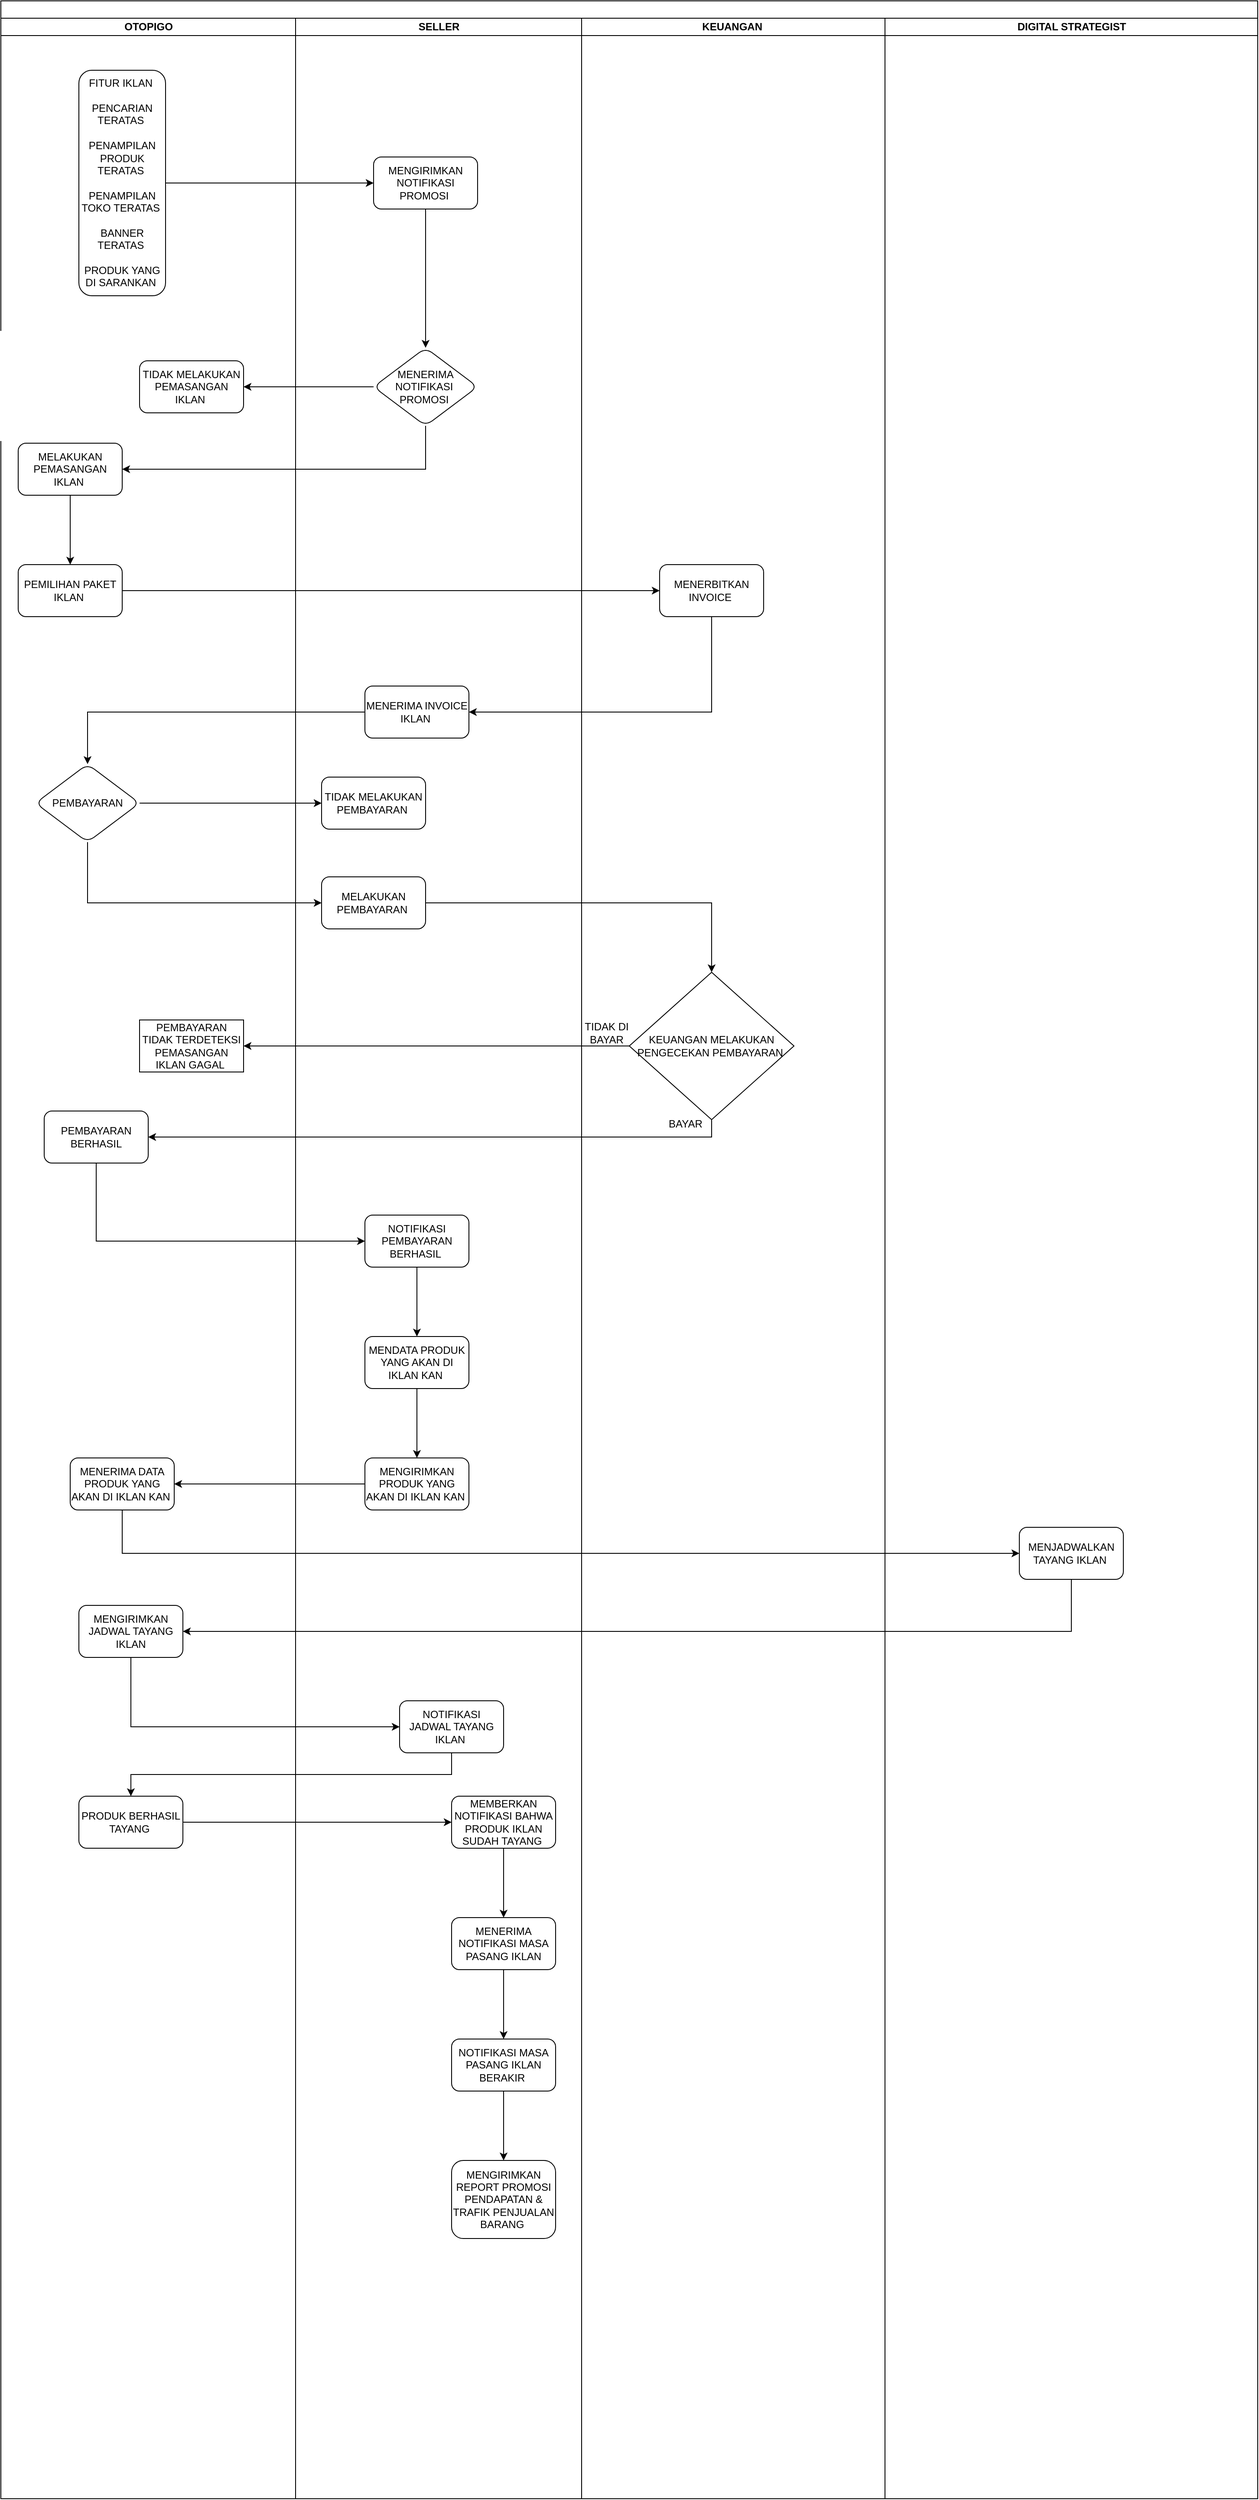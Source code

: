 <mxfile version="15.4.0" type="device"><diagram name="FLOWCHART PENCARIAN IKLAN PRODUK" id="74e2e168-ea6b-b213-b513-2b3c1d86103e"><mxGraphModel dx="1024" dy="592" grid="1" gridSize="10" guides="1" tooltips="1" connect="1" arrows="1" fold="1" page="1" pageScale="1" pageWidth="1100" pageHeight="850" background="none" math="0" shadow="0"><root><mxCell id="0"/><mxCell id="1" parent="0"/><mxCell id="77e6c97f196da883-1" value="" style="swimlane;html=1;childLayout=stackLayout;startSize=20;rounded=0;shadow=0;labelBackgroundColor=none;strokeWidth=1;fontFamily=Verdana;fontSize=8;align=center;" parent="1" vertex="1"><mxGeometry x="70" y="40" width="1450" height="2880" as="geometry"/></mxCell><mxCell id="77e6c97f196da883-2" value="OTOPIGO" style="swimlane;html=1;startSize=20;" parent="77e6c97f196da883-1" vertex="1"><mxGeometry y="20" width="340" height="2860" as="geometry"/></mxCell><mxCell id="U93cFVWN-pb-7mYq3FaF-2" value="FITUR IKLAN&amp;nbsp;&lt;br&gt;&lt;br&gt;PENCARIAN TERATAS&amp;nbsp;&lt;br&gt;&lt;br&gt;PENAMPILAN PRODUK TERATAS&amp;nbsp;&lt;br&gt;&lt;br&gt;PENAMPILAN TOKO TERATAS&amp;nbsp;&lt;br&gt;&lt;br&gt;BANNER TERATAS&amp;nbsp;&lt;br&gt;&lt;br&gt;PRODUK YANG DI SARANKAN&amp;nbsp;" style="rounded=1;whiteSpace=wrap;html=1;" parent="77e6c97f196da883-2" vertex="1"><mxGeometry x="90" y="60" width="100" height="260" as="geometry"/></mxCell><mxCell id="U93cFVWN-pb-7mYq3FaF-8" value="TIDAK MELAKUKAN PEMASANGAN IKLAN&amp;nbsp;" style="whiteSpace=wrap;html=1;rounded=1;" parent="77e6c97f196da883-2" vertex="1"><mxGeometry x="160" y="395" width="120" height="60" as="geometry"/></mxCell><mxCell id="U93cFVWN-pb-7mYq3FaF-10" value="MELAKUKAN PEMASANGAN IKLAN&amp;nbsp;" style="rounded=1;whiteSpace=wrap;html=1;" parent="77e6c97f196da883-2" vertex="1"><mxGeometry x="20" y="490" width="120" height="60" as="geometry"/></mxCell><mxCell id="U93cFVWN-pb-7mYq3FaF-21" value="PEMBAYARAN" style="rhombus;whiteSpace=wrap;html=1;rounded=1;" parent="77e6c97f196da883-2" vertex="1"><mxGeometry x="40" y="860" width="120" height="90" as="geometry"/></mxCell><mxCell id="U93cFVWN-pb-7mYq3FaF-32" value="PEMBAYARAN TIDAK TERDETEKSI PEMASANGAN IKLAN GAGAL&amp;nbsp;" style="whiteSpace=wrap;html=1;" parent="77e6c97f196da883-2" vertex="1"><mxGeometry x="160" y="1155" width="120" height="60" as="geometry"/></mxCell><mxCell id="U93cFVWN-pb-7mYq3FaF-36" value="PEMBAYARAN BERHASIL" style="rounded=1;whiteSpace=wrap;html=1;" parent="77e6c97f196da883-2" vertex="1"><mxGeometry x="50" y="1260" width="120" height="60" as="geometry"/></mxCell><mxCell id="U93cFVWN-pb-7mYq3FaF-48" value="MENERIMA DATA PRODUK YANG AKAN DI IKLAN KAN&amp;nbsp;" style="whiteSpace=wrap;html=1;rounded=1;" parent="77e6c97f196da883-2" vertex="1"><mxGeometry x="80" y="1660" width="120" height="60" as="geometry"/></mxCell><mxCell id="U93cFVWN-pb-7mYq3FaF-52" value="MENGIRIMKAN JADWAL TAYANG IKLAN" style="rounded=1;whiteSpace=wrap;html=1;" parent="77e6c97f196da883-2" vertex="1"><mxGeometry x="90" y="1830" width="120" height="60" as="geometry"/></mxCell><mxCell id="U93cFVWN-pb-7mYq3FaF-57" value="PRODUK BERHASIL TAYANG&amp;nbsp;" style="rounded=1;whiteSpace=wrap;html=1;" parent="77e6c97f196da883-2" vertex="1"><mxGeometry x="90" y="2050" width="120" height="60" as="geometry"/></mxCell><mxCell id="77e6c97f196da883-3" value="SELLER" style="swimlane;html=1;startSize=20;" parent="77e6c97f196da883-1" vertex="1"><mxGeometry x="340" y="20" width="330" height="2860" as="geometry"/></mxCell><mxCell id="U93cFVWN-pb-7mYq3FaF-4" value="MENGIRIMKAN NOTIFIKASI PROMOSI&amp;nbsp;" style="whiteSpace=wrap;html=1;rounded=1;" parent="77e6c97f196da883-3" vertex="1"><mxGeometry x="90" y="160" width="120" height="60" as="geometry"/></mxCell><mxCell id="U93cFVWN-pb-7mYq3FaF-6" value="MENERIMA NOTIFIKASI&amp;nbsp; PROMOSI&amp;nbsp;" style="rhombus;whiteSpace=wrap;html=1;rounded=1;" parent="77e6c97f196da883-3" vertex="1"><mxGeometry x="90" y="380" width="120" height="90" as="geometry"/></mxCell><mxCell id="U93cFVWN-pb-7mYq3FaF-7" value="" style="edgeStyle=orthogonalEdgeStyle;rounded=0;orthogonalLoop=1;jettySize=auto;html=1;" parent="77e6c97f196da883-3" source="U93cFVWN-pb-7mYq3FaF-4" target="U93cFVWN-pb-7mYq3FaF-6" edge="1"><mxGeometry relative="1" as="geometry"/></mxCell><mxCell id="U93cFVWN-pb-7mYq3FaF-16" value="MENERIMA INVOICE IKLAN&amp;nbsp;" style="rounded=1;whiteSpace=wrap;html=1;" parent="77e6c97f196da883-3" vertex="1"><mxGeometry x="80" y="770" width="120" height="60" as="geometry"/></mxCell><mxCell id="U93cFVWN-pb-7mYq3FaF-23" value="TIDAK MELAKUKAN PEMBAYARAN&amp;nbsp;" style="whiteSpace=wrap;html=1;rounded=1;" parent="77e6c97f196da883-3" vertex="1"><mxGeometry x="30" y="875" width="120" height="60" as="geometry"/></mxCell><mxCell id="U93cFVWN-pb-7mYq3FaF-25" value="MELAKUKAN PEMBAYARAN&amp;nbsp;" style="rounded=1;whiteSpace=wrap;html=1;" parent="77e6c97f196da883-3" vertex="1"><mxGeometry x="30" y="990" width="120" height="60" as="geometry"/></mxCell><mxCell id="U93cFVWN-pb-7mYq3FaF-39" value="NOTIFIKASI PEMBAYARAN BERHASIL&amp;nbsp;" style="rounded=1;whiteSpace=wrap;html=1;" parent="77e6c97f196da883-3" vertex="1"><mxGeometry x="80" y="1380" width="120" height="60" as="geometry"/></mxCell><mxCell id="U93cFVWN-pb-7mYq3FaF-54" value="NOTIFIKASI JADWAL TAYANG IKLAN&amp;nbsp;" style="rounded=1;whiteSpace=wrap;html=1;" parent="77e6c97f196da883-3" vertex="1"><mxGeometry x="120" y="1940" width="120" height="60" as="geometry"/></mxCell><mxCell id="U93cFVWN-pb-7mYq3FaF-60" value="MEMBERKAN NOTIFIKASI BAHWA PRODUK IKLAN SUDAH TAYANG&amp;nbsp;" style="whiteSpace=wrap;html=1;rounded=1;" parent="77e6c97f196da883-3" vertex="1"><mxGeometry x="180" y="2050" width="120" height="60" as="geometry"/></mxCell><mxCell id="77e6c97f196da883-4" value="KEUANGAN&amp;nbsp;" style="swimlane;html=1;startSize=20;" parent="77e6c97f196da883-1" vertex="1"><mxGeometry x="670" y="20" width="350" height="2860" as="geometry"/></mxCell><mxCell id="U93cFVWN-pb-7mYq3FaF-14" value="MENERBITKAN INVOICE&amp;nbsp;" style="whiteSpace=wrap;html=1;rounded=1;" parent="77e6c97f196da883-4" vertex="1"><mxGeometry x="90" y="630" width="120" height="60" as="geometry"/></mxCell><mxCell id="U93cFVWN-pb-7mYq3FaF-30" value="&lt;span&gt;KEUANGAN MELAKUKAN PENGECEKAN PEMBAYARAN&amp;nbsp;&lt;/span&gt;" style="rhombus;whiteSpace=wrap;html=1;" parent="77e6c97f196da883-4" vertex="1"><mxGeometry x="55" y="1100" width="190" height="170" as="geometry"/></mxCell><mxCell id="U93cFVWN-pb-7mYq3FaF-34" value="TIDAK DI BAYAR" style="text;html=1;strokeColor=none;fillColor=none;align=center;verticalAlign=middle;whiteSpace=wrap;rounded=0;" parent="77e6c97f196da883-4" vertex="1"><mxGeometry x="-1" y="1155" width="60" height="30" as="geometry"/></mxCell><mxCell id="U93cFVWN-pb-7mYq3FaF-38" value="BAYAR" style="text;html=1;strokeColor=none;fillColor=none;align=center;verticalAlign=middle;whiteSpace=wrap;rounded=0;" parent="77e6c97f196da883-4" vertex="1"><mxGeometry x="90" y="1260" width="60" height="30" as="geometry"/></mxCell><mxCell id="77e6c97f196da883-5" value="DIGITAL STRATEGIST" style="swimlane;html=1;startSize=20;" parent="77e6c97f196da883-1" vertex="1"><mxGeometry x="1020" y="20" width="430" height="2860" as="geometry"/></mxCell><mxCell id="U93cFVWN-pb-7mYq3FaF-50" value="MENJADWALKAN TAYANG IKLAN&amp;nbsp;" style="rounded=1;whiteSpace=wrap;html=1;" parent="77e6c97f196da883-5" vertex="1"><mxGeometry x="155" y="1740" width="120" height="60" as="geometry"/></mxCell><mxCell id="U93cFVWN-pb-7mYq3FaF-5" value="" style="edgeStyle=orthogonalEdgeStyle;rounded=0;orthogonalLoop=1;jettySize=auto;html=1;" parent="77e6c97f196da883-1" source="U93cFVWN-pb-7mYq3FaF-2" target="U93cFVWN-pb-7mYq3FaF-4" edge="1"><mxGeometry relative="1" as="geometry"/></mxCell><mxCell id="U93cFVWN-pb-7mYq3FaF-9" value="" style="edgeStyle=orthogonalEdgeStyle;rounded=0;orthogonalLoop=1;jettySize=auto;html=1;" parent="77e6c97f196da883-1" source="U93cFVWN-pb-7mYq3FaF-6" target="U93cFVWN-pb-7mYq3FaF-8" edge="1"><mxGeometry relative="1" as="geometry"/></mxCell><mxCell id="U93cFVWN-pb-7mYq3FaF-11" style="edgeStyle=orthogonalEdgeStyle;rounded=0;orthogonalLoop=1;jettySize=auto;html=1;exitX=0.5;exitY=1;exitDx=0;exitDy=0;entryX=1;entryY=0.5;entryDx=0;entryDy=0;" parent="77e6c97f196da883-1" source="U93cFVWN-pb-7mYq3FaF-6" target="U93cFVWN-pb-7mYq3FaF-10" edge="1"><mxGeometry relative="1" as="geometry"/></mxCell><mxCell id="U93cFVWN-pb-7mYq3FaF-18" style="edgeStyle=orthogonalEdgeStyle;rounded=0;orthogonalLoop=1;jettySize=auto;html=1;exitX=0.5;exitY=1;exitDx=0;exitDy=0;entryX=1;entryY=0.5;entryDx=0;entryDy=0;" parent="77e6c97f196da883-1" source="U93cFVWN-pb-7mYq3FaF-14" target="U93cFVWN-pb-7mYq3FaF-16" edge="1"><mxGeometry relative="1" as="geometry"/></mxCell><mxCell id="U93cFVWN-pb-7mYq3FaF-22" value="" style="edgeStyle=orthogonalEdgeStyle;rounded=0;orthogonalLoop=1;jettySize=auto;html=1;" parent="77e6c97f196da883-1" source="U93cFVWN-pb-7mYq3FaF-16" target="U93cFVWN-pb-7mYq3FaF-21" edge="1"><mxGeometry relative="1" as="geometry"/></mxCell><mxCell id="U93cFVWN-pb-7mYq3FaF-24" value="" style="edgeStyle=orthogonalEdgeStyle;rounded=0;orthogonalLoop=1;jettySize=auto;html=1;" parent="77e6c97f196da883-1" source="U93cFVWN-pb-7mYq3FaF-21" target="U93cFVWN-pb-7mYq3FaF-23" edge="1"><mxGeometry relative="1" as="geometry"/></mxCell><mxCell id="U93cFVWN-pb-7mYq3FaF-26" style="edgeStyle=orthogonalEdgeStyle;rounded=0;orthogonalLoop=1;jettySize=auto;html=1;exitX=0.5;exitY=1;exitDx=0;exitDy=0;entryX=0;entryY=0.5;entryDx=0;entryDy=0;" parent="77e6c97f196da883-1" source="U93cFVWN-pb-7mYq3FaF-21" target="U93cFVWN-pb-7mYq3FaF-25" edge="1"><mxGeometry relative="1" as="geometry"/></mxCell><mxCell id="U93cFVWN-pb-7mYq3FaF-31" style="edgeStyle=orthogonalEdgeStyle;rounded=0;orthogonalLoop=1;jettySize=auto;html=1;exitX=1;exitY=0.5;exitDx=0;exitDy=0;entryX=0.5;entryY=0;entryDx=0;entryDy=0;" parent="77e6c97f196da883-1" source="U93cFVWN-pb-7mYq3FaF-25" target="U93cFVWN-pb-7mYq3FaF-30" edge="1"><mxGeometry relative="1" as="geometry"/></mxCell><mxCell id="U93cFVWN-pb-7mYq3FaF-33" value="" style="edgeStyle=orthogonalEdgeStyle;rounded=0;orthogonalLoop=1;jettySize=auto;html=1;" parent="77e6c97f196da883-1" source="U93cFVWN-pb-7mYq3FaF-30" target="U93cFVWN-pb-7mYq3FaF-32" edge="1"><mxGeometry relative="1" as="geometry"/></mxCell><mxCell id="U93cFVWN-pb-7mYq3FaF-37" style="edgeStyle=orthogonalEdgeStyle;rounded=0;orthogonalLoop=1;jettySize=auto;html=1;exitX=0.5;exitY=1;exitDx=0;exitDy=0;entryX=1;entryY=0.5;entryDx=0;entryDy=0;" parent="77e6c97f196da883-1" source="U93cFVWN-pb-7mYq3FaF-30" target="U93cFVWN-pb-7mYq3FaF-36" edge="1"><mxGeometry relative="1" as="geometry"/></mxCell><mxCell id="U93cFVWN-pb-7mYq3FaF-41" style="edgeStyle=orthogonalEdgeStyle;rounded=0;orthogonalLoop=1;jettySize=auto;html=1;exitX=0.5;exitY=1;exitDx=0;exitDy=0;entryX=0;entryY=0.5;entryDx=0;entryDy=0;" parent="77e6c97f196da883-1" source="U93cFVWN-pb-7mYq3FaF-36" target="U93cFVWN-pb-7mYq3FaF-39" edge="1"><mxGeometry relative="1" as="geometry"/></mxCell><mxCell id="U93cFVWN-pb-7mYq3FaF-51" style="edgeStyle=orthogonalEdgeStyle;rounded=0;orthogonalLoop=1;jettySize=auto;html=1;exitX=0.5;exitY=1;exitDx=0;exitDy=0;entryX=0;entryY=0.5;entryDx=0;entryDy=0;" parent="77e6c97f196da883-1" source="U93cFVWN-pb-7mYq3FaF-48" target="U93cFVWN-pb-7mYq3FaF-50" edge="1"><mxGeometry relative="1" as="geometry"/></mxCell><mxCell id="U93cFVWN-pb-7mYq3FaF-53" style="edgeStyle=orthogonalEdgeStyle;rounded=0;orthogonalLoop=1;jettySize=auto;html=1;exitX=0.5;exitY=1;exitDx=0;exitDy=0;entryX=1;entryY=0.5;entryDx=0;entryDy=0;" parent="77e6c97f196da883-1" source="U93cFVWN-pb-7mYq3FaF-50" target="U93cFVWN-pb-7mYq3FaF-52" edge="1"><mxGeometry relative="1" as="geometry"/></mxCell><mxCell id="U93cFVWN-pb-7mYq3FaF-56" style="edgeStyle=orthogonalEdgeStyle;rounded=0;orthogonalLoop=1;jettySize=auto;html=1;exitX=0.5;exitY=1;exitDx=0;exitDy=0;entryX=0;entryY=0.5;entryDx=0;entryDy=0;" parent="77e6c97f196da883-1" source="U93cFVWN-pb-7mYq3FaF-52" target="U93cFVWN-pb-7mYq3FaF-54" edge="1"><mxGeometry relative="1" as="geometry"/></mxCell><mxCell id="U93cFVWN-pb-7mYq3FaF-59" style="edgeStyle=orthogonalEdgeStyle;rounded=0;orthogonalLoop=1;jettySize=auto;html=1;exitX=0.5;exitY=1;exitDx=0;exitDy=0;" parent="77e6c97f196da883-1" source="U93cFVWN-pb-7mYq3FaF-54" target="U93cFVWN-pb-7mYq3FaF-57" edge="1"><mxGeometry relative="1" as="geometry"/></mxCell><mxCell id="U93cFVWN-pb-7mYq3FaF-61" value="" style="edgeStyle=orthogonalEdgeStyle;rounded=0;orthogonalLoop=1;jettySize=auto;html=1;" parent="77e6c97f196da883-1" source="U93cFVWN-pb-7mYq3FaF-57" target="U93cFVWN-pb-7mYq3FaF-60" edge="1"><mxGeometry relative="1" as="geometry"/></mxCell><mxCell id="U93cFVWN-pb-7mYq3FaF-15" value="" style="edgeStyle=orthogonalEdgeStyle;rounded=0;orthogonalLoop=1;jettySize=auto;html=1;" parent="1" source="U93cFVWN-pb-7mYq3FaF-12" target="U93cFVWN-pb-7mYq3FaF-14" edge="1"><mxGeometry relative="1" as="geometry"/></mxCell><mxCell id="U93cFVWN-pb-7mYq3FaF-12" value="PEMILIHAN PAKET IKLAN&amp;nbsp;" style="whiteSpace=wrap;html=1;rounded=1;" parent="1" vertex="1"><mxGeometry x="90" y="690" width="120" height="60" as="geometry"/></mxCell><mxCell id="U93cFVWN-pb-7mYq3FaF-13" value="" style="edgeStyle=orthogonalEdgeStyle;rounded=0;orthogonalLoop=1;jettySize=auto;html=1;" parent="1" source="U93cFVWN-pb-7mYq3FaF-10" target="U93cFVWN-pb-7mYq3FaF-12" edge="1"><mxGeometry relative="1" as="geometry"/></mxCell><mxCell id="U93cFVWN-pb-7mYq3FaF-47" value="" style="edgeStyle=orthogonalEdgeStyle;rounded=0;orthogonalLoop=1;jettySize=auto;html=1;" parent="1" source="U93cFVWN-pb-7mYq3FaF-42" target="U93cFVWN-pb-7mYq3FaF-46" edge="1"><mxGeometry relative="1" as="geometry"/></mxCell><mxCell id="U93cFVWN-pb-7mYq3FaF-42" value="MENDATA PRODUK YANG AKAN DI IKLAN KAN&amp;nbsp;" style="whiteSpace=wrap;html=1;rounded=1;" parent="1" vertex="1"><mxGeometry x="490" y="1580" width="120" height="60" as="geometry"/></mxCell><mxCell id="U93cFVWN-pb-7mYq3FaF-43" value="" style="edgeStyle=orthogonalEdgeStyle;rounded=0;orthogonalLoop=1;jettySize=auto;html=1;" parent="1" source="U93cFVWN-pb-7mYq3FaF-39" target="U93cFVWN-pb-7mYq3FaF-42" edge="1"><mxGeometry relative="1" as="geometry"/></mxCell><mxCell id="U93cFVWN-pb-7mYq3FaF-49" value="" style="edgeStyle=orthogonalEdgeStyle;rounded=0;orthogonalLoop=1;jettySize=auto;html=1;" parent="1" source="U93cFVWN-pb-7mYq3FaF-46" target="U93cFVWN-pb-7mYq3FaF-48" edge="1"><mxGeometry relative="1" as="geometry"/></mxCell><mxCell id="U93cFVWN-pb-7mYq3FaF-46" value="MENGIRIMKAN PRODUK YANG AKAN DI IKLAN KAN&amp;nbsp;" style="whiteSpace=wrap;html=1;rounded=1;" parent="1" vertex="1"><mxGeometry x="490" y="1720" width="120" height="60" as="geometry"/></mxCell><mxCell id="RbA0nGKQWKJkVpc598AI-4" value="" style="edgeStyle=orthogonalEdgeStyle;rounded=0;orthogonalLoop=1;jettySize=auto;html=1;" edge="1" parent="1" source="RbA0nGKQWKJkVpc598AI-1" target="RbA0nGKQWKJkVpc598AI-3"><mxGeometry relative="1" as="geometry"/></mxCell><mxCell id="RbA0nGKQWKJkVpc598AI-1" value="MENERIMA NOTIFIKASI MASA PASANG IKLAN" style="whiteSpace=wrap;html=1;rounded=1;" vertex="1" parent="1"><mxGeometry x="590" y="2250" width="120" height="60" as="geometry"/></mxCell><mxCell id="RbA0nGKQWKJkVpc598AI-2" value="" style="edgeStyle=orthogonalEdgeStyle;rounded=0;orthogonalLoop=1;jettySize=auto;html=1;" edge="1" parent="1" source="U93cFVWN-pb-7mYq3FaF-60" target="RbA0nGKQWKJkVpc598AI-1"><mxGeometry relative="1" as="geometry"/></mxCell><mxCell id="RbA0nGKQWKJkVpc598AI-6" value="" style="edgeStyle=orthogonalEdgeStyle;rounded=0;orthogonalLoop=1;jettySize=auto;html=1;" edge="1" parent="1" source="RbA0nGKQWKJkVpc598AI-3" target="RbA0nGKQWKJkVpc598AI-5"><mxGeometry relative="1" as="geometry"/></mxCell><mxCell id="RbA0nGKQWKJkVpc598AI-3" value="NOTIFIKASI MASA PASANG IKLAN BERAKIR&amp;nbsp;" style="whiteSpace=wrap;html=1;rounded=1;" vertex="1" parent="1"><mxGeometry x="590" y="2390" width="120" height="60" as="geometry"/></mxCell><mxCell id="RbA0nGKQWKJkVpc598AI-5" value="MENGIRIMKAN REPORT PROMOSI PENDAPATAN &amp;amp; TRAFIK PENJUALAN BARANG&amp;nbsp;" style="whiteSpace=wrap;html=1;rounded=1;" vertex="1" parent="1"><mxGeometry x="590" y="2530" width="120" height="90" as="geometry"/></mxCell></root></mxGraphModel></diagram></mxfile>